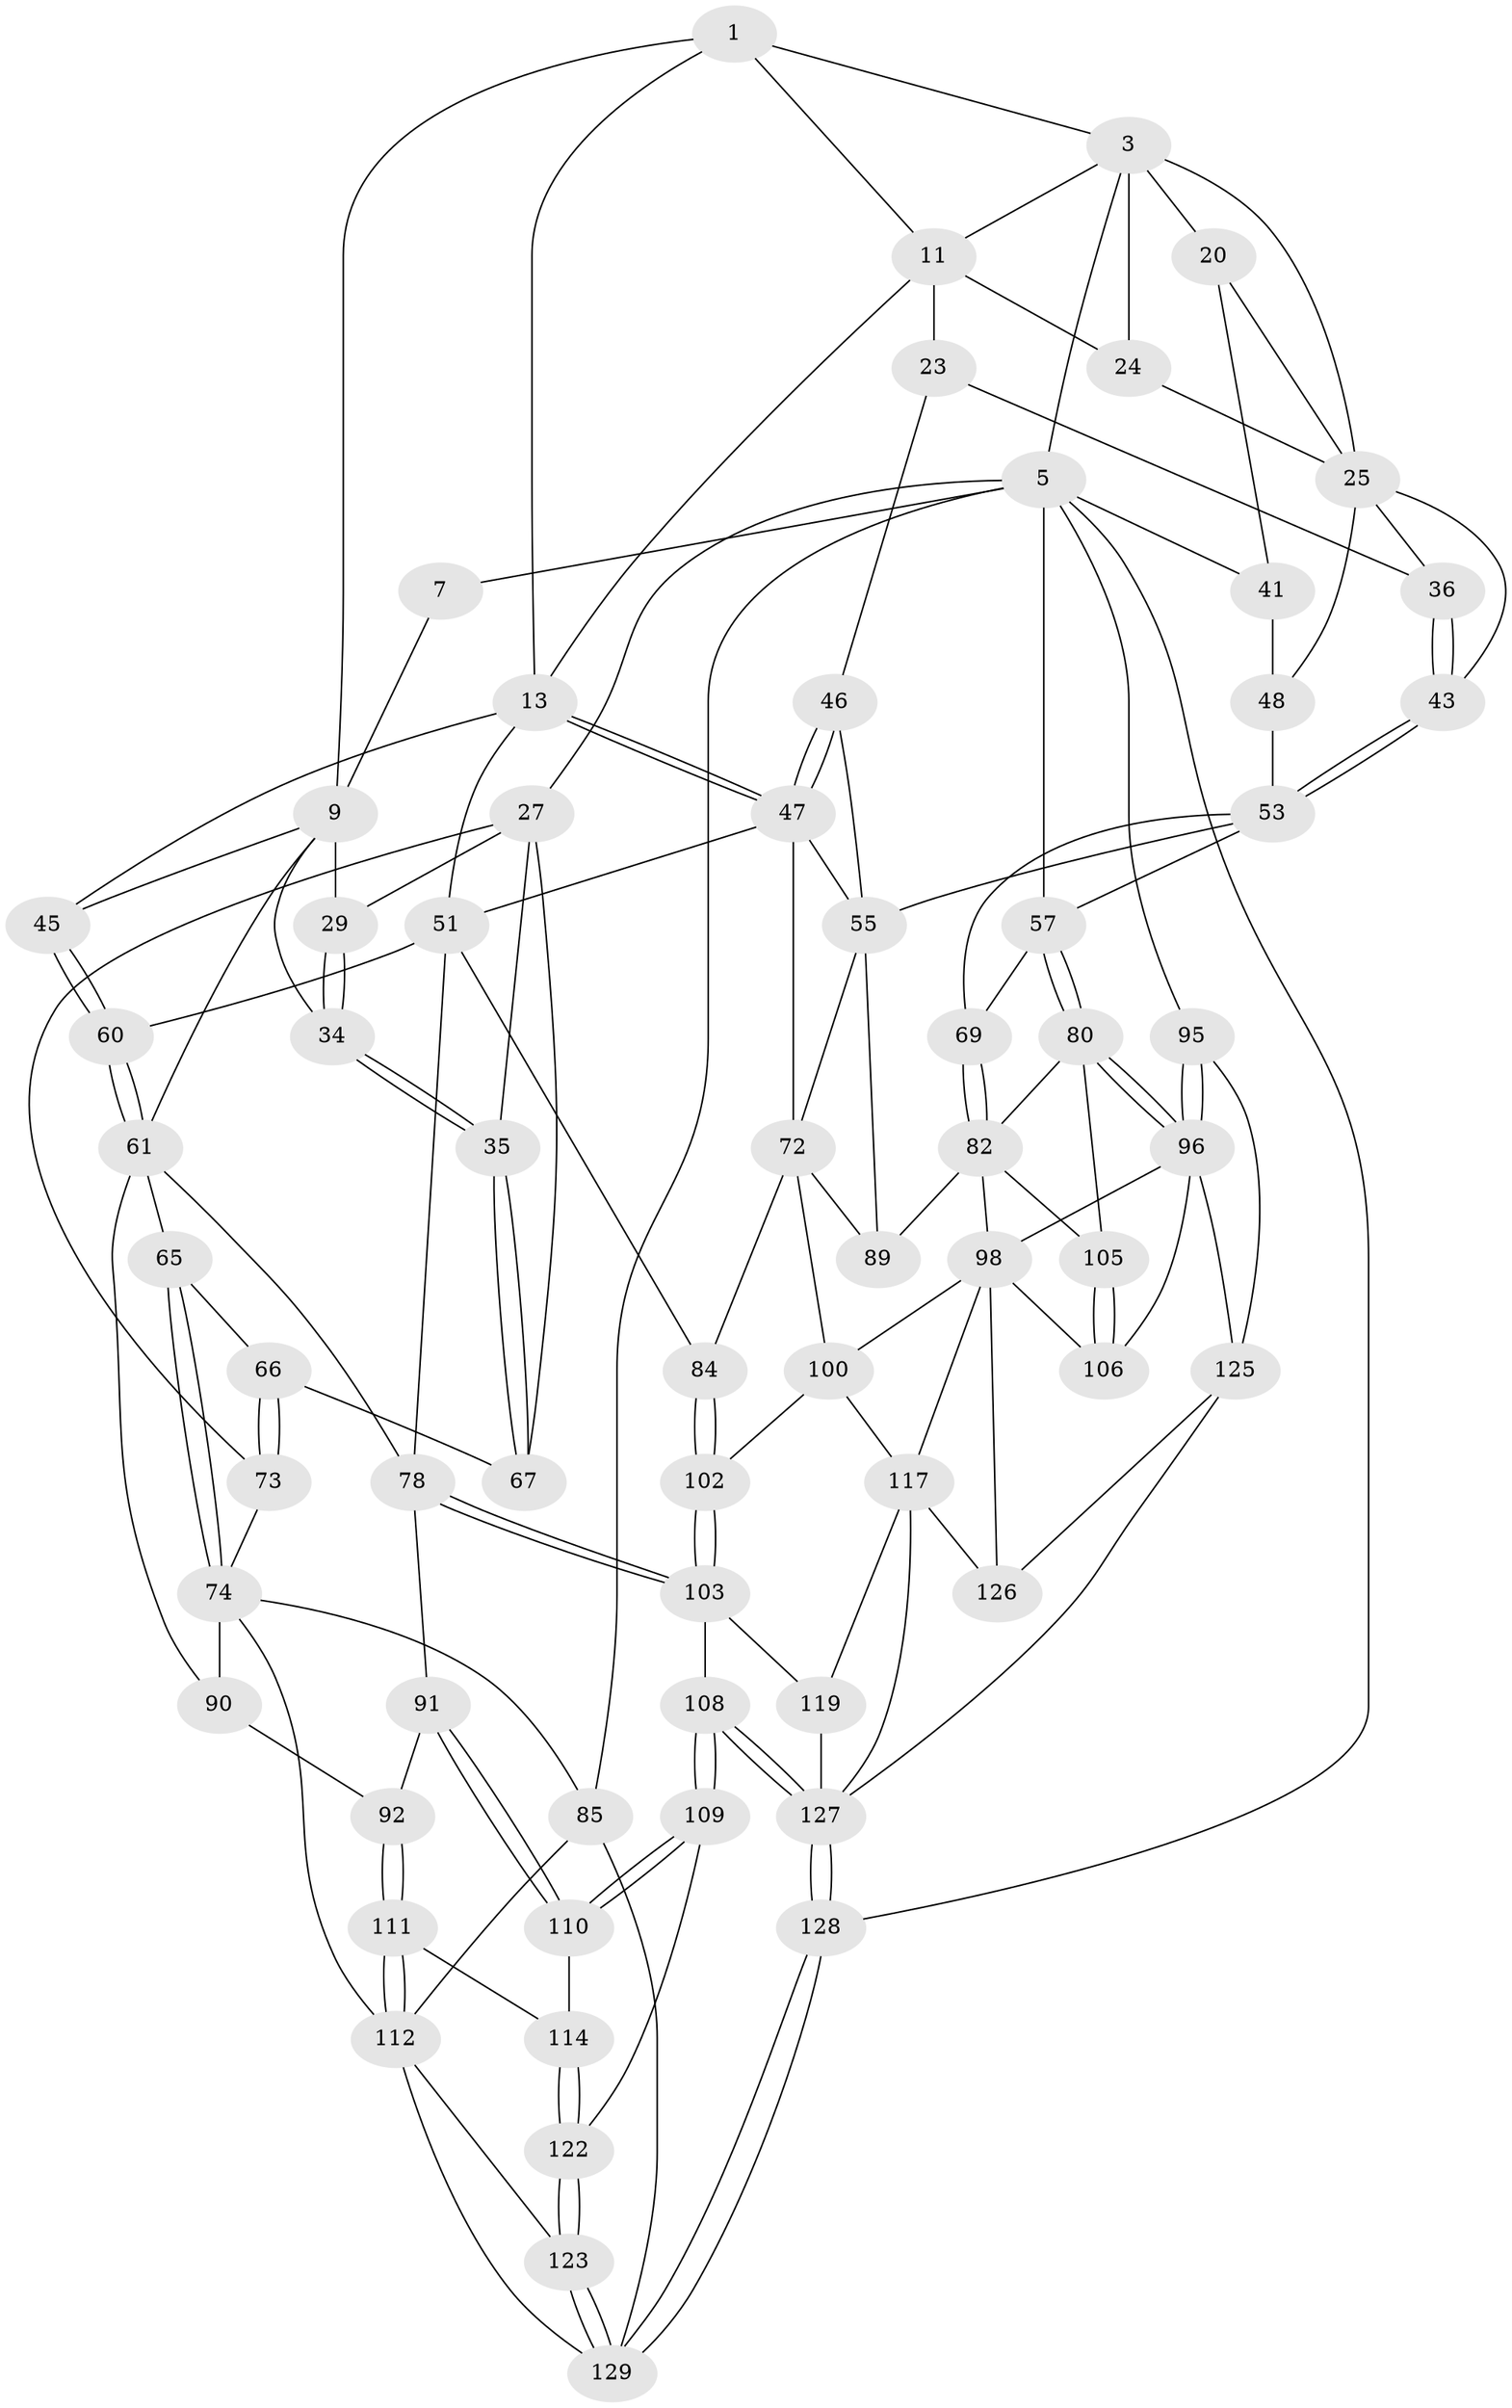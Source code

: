 // original degree distribution, {3: 0.014925373134328358, 4: 0.2462686567164179, 6: 0.23134328358208955, 5: 0.5074626865671642}
// Generated by graph-tools (version 1.1) at 2025/16/03/09/25 04:16:46]
// undirected, 67 vertices, 158 edges
graph export_dot {
graph [start="1"]
  node [color=gray90,style=filled];
  1 [pos="+0.4751087822804476+0",super="+2+8"];
  3 [pos="+1+0",super="+4+15"];
  5 [pos="+1+0",super="+6+40"];
  7 [pos="+0.26714830303735293+0"];
  9 [pos="+0.29886800860354024+0.163958406758152",super="+31+10"];
  11 [pos="+0.5885577682995666+0",super="+12+18"];
  13 [pos="+0.5357030097585902+0.27254978078781245",super="+14"];
  20 [pos="+0.9403849018834726+0.18110276854811996",super="+38"];
  23 [pos="+0.6807853657760166+0.1845716717557139",super="+37"];
  24 [pos="+0.7721598137069815+0.1763706107142827"];
  25 [pos="+0.8394823947888489+0.21060146373147742",super="+39+26"];
  27 [pos="+0+0",super="+68+28"];
  29 [pos="+0.11529884456065603+0.12230166184931063",super="+30"];
  34 [pos="+0.11944303440673511+0.29534614114491803"];
  35 [pos="+0.09877925549684487+0.30534038414783427"];
  36 [pos="+0.7710655475196032+0.26103066207731646"];
  41 [pos="+1+0.23696789285504147"];
  43 [pos="+0.8184989458302531+0.35012064127188003"];
  45 [pos="+0.31180839438075886+0.31465606821813347"];
  46 [pos="+0.7036872581813892+0.2604565832888732"];
  47 [pos="+0.5378064191893581+0.2787165547233484",super="+49"];
  48 [pos="+0.9792550290144223+0.2606929925034197"];
  51 [pos="+0.46100353377153275+0.38984691891400874",super="+77+52"];
  53 [pos="+0.8214869360911594+0.39178288642988374",super="+54+59"];
  55 [pos="+0.8010028172361938+0.4223845371810295",super="+70+56"];
  57 [pos="+1+0.2710216800841669",super="+58"];
  60 [pos="+0.37738712848297934+0.37940293266909514"];
  61 [pos="+0.27521822179584415+0.47662277154239724",super="+62"];
  65 [pos="+0.10351989776883355+0.38787917792378357"];
  66 [pos="+0.0959001871165058+0.35884988800741596"];
  67 [pos="+0.09443175422408154+0.30783347870463706"];
  69 [pos="+0.9260513663426094+0.42823486291427043"];
  72 [pos="+0.6027240893159641+0.49722437516081514",super="+83"];
  73 [pos="+0+0.507496133457578"];
  74 [pos="+0.05226050163583829+0.5363830593335979",super="+75"];
  78 [pos="+0.4028177705792681+0.5840273176759062",super="+79"];
  80 [pos="+1+0.594401766472383",super="+81"];
  82 [pos="+1+0.5610899227377213",super="+88"];
  84 [pos="+0.5312672025605047+0.5594950335627648"];
  85 [pos="+0+1",super="+86"];
  89 [pos="+0.7767415940571782+0.47748722438147184"];
  90 [pos="+0.19942503567257824+0.49653141179179494",super="+93"];
  91 [pos="+0.33506441608354853+0.5999848699958696"];
  92 [pos="+0.2287538474901105+0.6608684111820545"];
  95 [pos="+1+1"];
  96 [pos="+1+1",super="+120"];
  98 [pos="+0.8288531341291493+0.6314854571338903",super="+99"];
  100 [pos="+0.6775142996494864+0.6569380236608626",super="+101"];
  102 [pos="+0.5671361869189162+0.6921804526413224"];
  103 [pos="+0.4948528435785113+0.7625571876151144",super="+107"];
  105 [pos="+1+0.5909998318555344"];
  106 [pos="+0.9047046002557846+0.7166791622484494"];
  108 [pos="+0.39950255096904635+0.8006312023463593"];
  109 [pos="+0.39436774337449504+0.7994409453577696"];
  110 [pos="+0.346143091252598+0.734199478423851"];
  111 [pos="+0.252726140378763+0.738007090120008"];
  112 [pos="+0.1610392282674478+0.8330766173424895",super="+124+113"];
  114 [pos="+0.25355114362519+0.7385415256373777"];
  117 [pos="+0.6339448344140517+0.8375769224262404",super="+118"];
  119 [pos="+0.5272698211869419+0.8051477166240604"];
  122 [pos="+0.30588875853544484+0.8270445221029297"];
  123 [pos="+0.29497319941680683+0.8392005019874815"];
  125 [pos="+0.8416781027980799+0.8434030703108185",super="+134"];
  126 [pos="+0.7379212563258268+0.9209276253178099"];
  127 [pos="+0.39248291699458654+1",super="+130"];
  128 [pos="+0.36581688056772715+1"];
  129 [pos="+0.3324460292159134+1",super="+132"];
  1 -- 3;
  1 -- 11;
  1 -- 9;
  1 -- 13;
  3 -- 5;
  3 -- 20 [weight=2];
  3 -- 24;
  3 -- 25;
  3 -- 11;
  5 -- 95 [weight=2];
  5 -- 128;
  5 -- 7;
  5 -- 27;
  5 -- 85;
  5 -- 41;
  5 -- 57;
  7 -- 9;
  9 -- 34;
  9 -- 45;
  9 -- 29 [weight=2];
  9 -- 61;
  11 -- 13;
  11 -- 23 [weight=2];
  11 -- 24;
  13 -- 47;
  13 -- 47;
  13 -- 45;
  13 -- 51;
  20 -- 41;
  20 -- 25;
  23 -- 36;
  23 -- 46;
  24 -- 25;
  25 -- 48;
  25 -- 43;
  25 -- 36;
  27 -- 73;
  27 -- 67;
  27 -- 35;
  27 -- 29;
  29 -- 34;
  29 -- 34;
  34 -- 35;
  34 -- 35;
  35 -- 67;
  35 -- 67;
  36 -- 43;
  36 -- 43;
  41 -- 48;
  43 -- 53;
  43 -- 53;
  45 -- 60;
  45 -- 60;
  46 -- 47;
  46 -- 47;
  46 -- 55;
  47 -- 72;
  47 -- 51;
  47 -- 55 [weight=2];
  48 -- 53;
  51 -- 84;
  51 -- 78;
  51 -- 60;
  53 -- 69;
  53 -- 55;
  53 -- 57;
  55 -- 89;
  55 -- 72;
  57 -- 80;
  57 -- 80;
  57 -- 69;
  60 -- 61;
  60 -- 61;
  61 -- 78;
  61 -- 65;
  61 -- 90;
  65 -- 66;
  65 -- 74;
  65 -- 74;
  66 -- 67;
  66 -- 73;
  66 -- 73;
  69 -- 82;
  69 -- 82;
  72 -- 89;
  72 -- 100;
  72 -- 84;
  73 -- 74;
  74 -- 90 [weight=2];
  74 -- 112;
  74 -- 85;
  78 -- 103;
  78 -- 103;
  78 -- 91;
  80 -- 96;
  80 -- 96;
  80 -- 105;
  80 -- 82;
  82 -- 89;
  82 -- 98;
  82 -- 105;
  84 -- 102;
  84 -- 102;
  85 -- 112;
  85 -- 129;
  90 -- 92;
  91 -- 92;
  91 -- 110;
  91 -- 110;
  92 -- 111;
  92 -- 111;
  95 -- 96;
  95 -- 96;
  95 -- 125;
  96 -- 106;
  96 -- 125;
  96 -- 98;
  98 -- 106;
  98 -- 100;
  98 -- 117;
  98 -- 126;
  100 -- 117;
  100 -- 102;
  102 -- 103;
  102 -- 103;
  103 -- 108;
  103 -- 119;
  105 -- 106;
  105 -- 106;
  108 -- 109;
  108 -- 109;
  108 -- 127;
  108 -- 127;
  109 -- 110;
  109 -- 110;
  109 -- 122;
  110 -- 114;
  111 -- 112;
  111 -- 112;
  111 -- 114;
  112 -- 123;
  112 -- 129;
  114 -- 122;
  114 -- 122;
  117 -- 119;
  117 -- 126;
  117 -- 127;
  119 -- 127;
  122 -- 123;
  122 -- 123;
  123 -- 129;
  123 -- 129;
  125 -- 126;
  125 -- 127;
  127 -- 128;
  127 -- 128;
  128 -- 129;
  128 -- 129;
}

